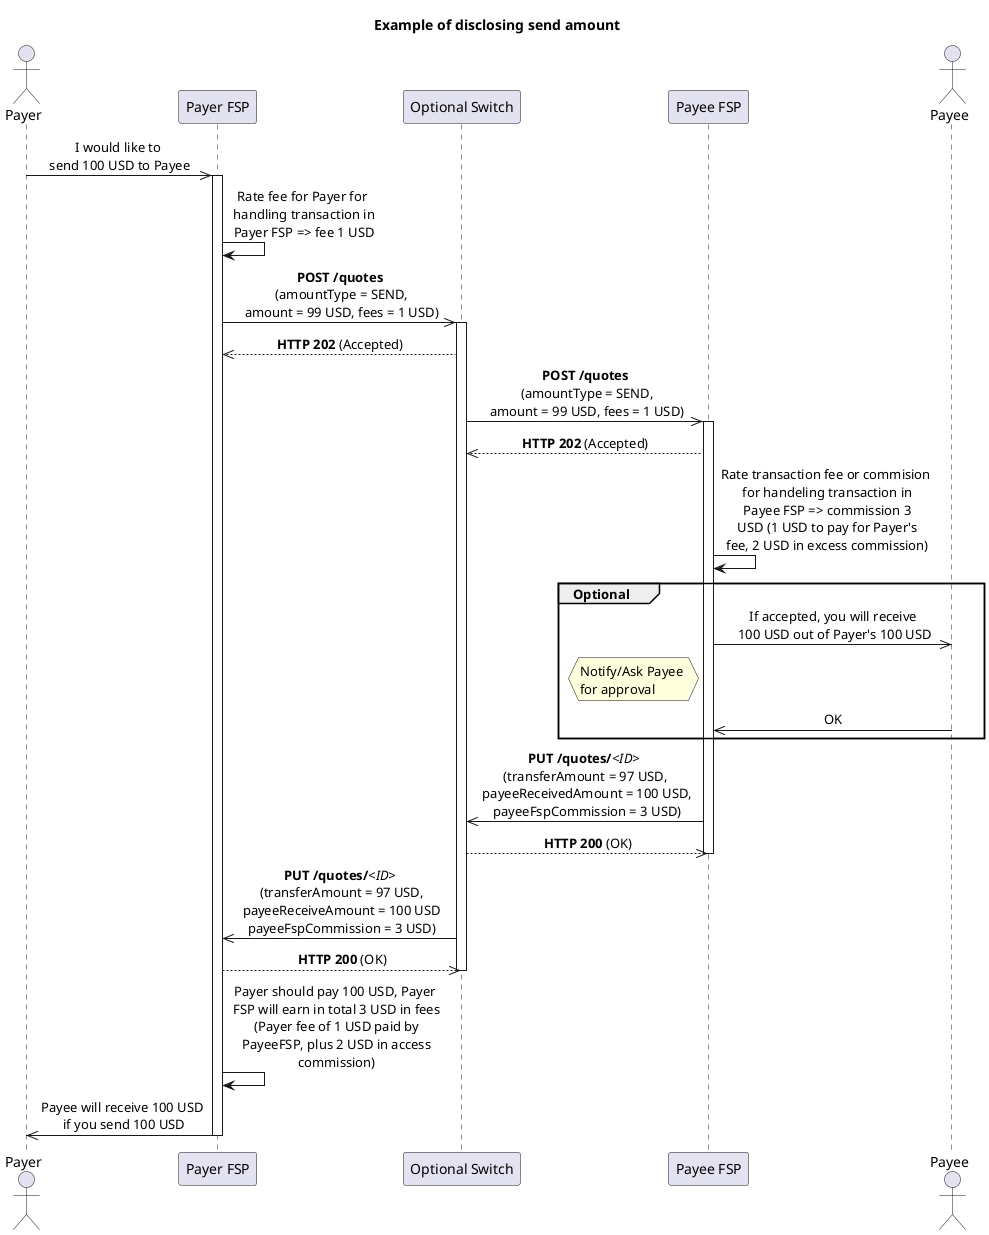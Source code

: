 /'*****
 License
 --------------
 Copyright © 2017 Bill & Melinda Gates Foundation
 The Mojaloop files are made available by the Bill & Melinda Gates Foundation under the Apache License, Version 2.0 (the "License") and you may not use these files except in compliance with the License. You may obtain a copy of the License at
 http://www.apache.org/licenses/LICENSE-2.0
 Unless required by applicable law or agreed to in writing, the Mojaloop files are distributed on an "AS IS" BASIS, WITHOUT WARRANTIES OR CONDITIONS OF ANY KIND, either express or implied. See the License for the specific language governing permissions and limitations under the License.
 Contributors
 --------------
 This is the official list of the Mojaloop project contributors for this file.
 Names of the original copyright holders (individuals or organizations)
 should be listed with a '*' in the first column. People who have
 contributed from an organization can be listed under the organization
 that actually holds the copyright for their contributions (see the
 Gates Foundation organization for an example). Those individuals should have
 their names indented and be marked with a '-'. Email address can be added
 optionally within square brackets <email>.
 * Gates Foundation
 - Name Surname <name.surname@gatesfoundation.com>

 * Henk Kodde <henk.kodde@modusbox.com>
 --------------
 ******'/

@startuml
' declaring skinparam
skinparam sequenceMessageAlign center

' declare title
title Example of disclosing send amount

' Actor Keys:
' participant - FSP or Switch

' declare actors
Actor "Payer" as Payer
participant "Payer FSP" as PayerFSP
participant "Optional Switch" as OPTSWITCH
participant "Payee FSP" as PayeeFSP
Actor "Payee" as Payee

' start flow

'activate Payer
Payer ->> PayerFSP: I would like to \nsend 100 USD to Payee
activate PayerFSP
PayerFSP -> PayerFSP: Rate fee for Payer for\n handling transaction in\n Payer FSP => fee 1 USD
PayerFSP ->> OPTSWITCH: **POST /quotes**\n (amountType = SEND,\n amount = 99 USD, fees = 1 USD)
activate OPTSWITCH
PayerFSP <<-- OPTSWITCH: **HTTP 202** (Accepted)
OPTSWITCH ->> PayeeFSP: **POST /quotes**\n (amountType = SEND,\n amount = 99 USD, fees = 1 USD)
activate PayeeFSP
OPTSWITCH <<-- PayeeFSP: **HTTP 202** (Accepted)
PayeeFSP -> PayeeFSP: Rate transaction fee or commision\n for handeling transaction in\n Payee FSP => commission 3\n USD (1 USD to pay for Payer's\n fee, 2 USD in excess commission)
group Optional
PayeeFSP ->> Payee: If accepted, you will receive\n 100 USD out of Payer's 100 USD
hnote left of PayeeFSP
    Notify/Ask Payee 
    for approval
end note
PayeeFSP <<- Payee: OK
end
OPTSWITCH <<- PayeeFSP: **PUT /quotes/**<i><ID></i> \n(transferAmount = 97 USD,\n payeeReceivedAmount = 100 USD,\n payeeFspCommission = 3 USD)
OPTSWITCH -->> PayeeFSP: **HTTP 200** (OK)
deactivate PayeeFSP
PayerFSP <<- OPTSWITCH: **PUT /quotes/**<i><ID></i>\n (transferAmount = 97 USD,\n payeeReceiveAmount = 100 USD\n payeeFspCommission = 3 USD)
PayerFSP -->> OPTSWITCH: **HTTP 200** (OK)
deactivate OPTSWITCH
PayerFSP -> PayerFSP: Payer should pay 100 USD, Payer\n FSP will earn in total 3 USD in fees\n (Payer fee of 1 USD paid by\n PayeeFSP, plus 2 USD in access\n commission)
PayerFSP ->> Payer: Payee will receive 100 USD\n if you send 100 USD
deactivate PayerFSP
'deactivate Payer
@enduml
